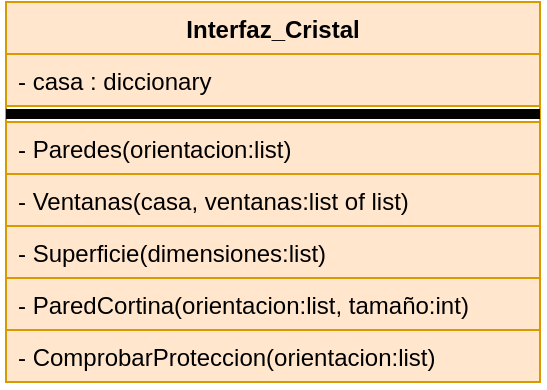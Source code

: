 <mxfile version="17.1.3" type="device"><diagram id="C5RBs43oDa-KdzZeNtuy" name="Page-1"><mxGraphModel dx="1038" dy="551" grid="1" gridSize="10" guides="1" tooltips="1" connect="1" arrows="1" fold="1" page="1" pageScale="1" pageWidth="827" pageHeight="1169" math="0" shadow="0"><root><mxCell id="WIyWlLk6GJQsqaUBKTNV-0"/><mxCell id="WIyWlLk6GJQsqaUBKTNV-1" parent="WIyWlLk6GJQsqaUBKTNV-0"/><mxCell id="WvZEGt0q61B4KaGKmZQA-0" value="Interfaz_Cristal" style="swimlane;fontStyle=1;align=center;verticalAlign=top;childLayout=stackLayout;horizontal=1;startSize=26;horizontalStack=0;resizeParent=1;resizeParentMax=0;resizeLast=0;collapsible=1;marginBottom=0;fillColor=#ffe6cc;strokeColor=#d79b00;" parent="WIyWlLk6GJQsqaUBKTNV-1" vertex="1"><mxGeometry x="280" y="100" width="267" height="190" as="geometry"/></mxCell><mxCell id="WvZEGt0q61B4KaGKmZQA-1" value="- casa : diccionary" style="text;strokeColor=#d79b00;fillColor=#ffe6cc;align=left;verticalAlign=top;spacingLeft=4;spacingRight=4;overflow=hidden;rotatable=0;points=[[0,0.5],[1,0.5]];portConstraint=eastwest;" parent="WvZEGt0q61B4KaGKmZQA-0" vertex="1"><mxGeometry y="26" width="267" height="26" as="geometry"/></mxCell><mxCell id="WvZEGt0q61B4KaGKmZQA-2" value="" style="line;strokeWidth=5;fillColor=#ffe6cc;align=left;verticalAlign=middle;spacingTop=-1;spacingLeft=3;spacingRight=3;rotatable=0;labelPosition=right;points=[];portConstraint=eastwest;strokeColor=#030201;" parent="WvZEGt0q61B4KaGKmZQA-0" vertex="1"><mxGeometry y="52" width="267" height="8" as="geometry"/></mxCell><mxCell id="WvZEGt0q61B4KaGKmZQA-3" value="- Paredes(orientacion:list)" style="text;strokeColor=#d79b00;fillColor=#ffe6cc;align=left;verticalAlign=top;spacingLeft=4;spacingRight=4;overflow=hidden;rotatable=0;points=[[0,0.5],[1,0.5]];portConstraint=eastwest;" parent="WvZEGt0q61B4KaGKmZQA-0" vertex="1"><mxGeometry y="60" width="267" height="26" as="geometry"/></mxCell><mxCell id="WvZEGt0q61B4KaGKmZQA-4" value="- Ventanas(casa, ventanas:list of list)" style="text;strokeColor=#d79b00;fillColor=#ffe6cc;align=left;verticalAlign=top;spacingLeft=4;spacingRight=4;overflow=hidden;rotatable=0;points=[[0,0.5],[1,0.5]];portConstraint=eastwest;" parent="WvZEGt0q61B4KaGKmZQA-0" vertex="1"><mxGeometry y="86" width="267" height="26" as="geometry"/></mxCell><mxCell id="WvZEGt0q61B4KaGKmZQA-5" value="- Superficie(dimensiones:list)" style="text;strokeColor=#d79b00;fillColor=#ffe6cc;align=left;verticalAlign=top;spacingLeft=4;spacingRight=4;overflow=hidden;rotatable=0;points=[[0,0.5],[1,0.5]];portConstraint=eastwest;" parent="WvZEGt0q61B4KaGKmZQA-0" vertex="1"><mxGeometry y="112" width="267" height="26" as="geometry"/></mxCell><mxCell id="WvZEGt0q61B4KaGKmZQA-6" value="- ParedCortina(orientacion:list, tamaño:int)" style="text;strokeColor=#d79b00;fillColor=#ffe6cc;align=left;verticalAlign=top;spacingLeft=4;spacingRight=4;overflow=hidden;rotatable=0;points=[[0,0.5],[1,0.5]];portConstraint=eastwest;" parent="WvZEGt0q61B4KaGKmZQA-0" vertex="1"><mxGeometry y="138" width="267" height="26" as="geometry"/></mxCell><mxCell id="WvZEGt0q61B4KaGKmZQA-7" value="- ComprobarProteccion(orientacion:list)" style="text;strokeColor=#d79b00;fillColor=#ffe6cc;align=left;verticalAlign=top;spacingLeft=4;spacingRight=4;overflow=hidden;rotatable=0;points=[[0,0.5],[1,0.5]];portConstraint=eastwest;" parent="WvZEGt0q61B4KaGKmZQA-0" vertex="1"><mxGeometry y="164" width="267" height="26" as="geometry"/></mxCell></root></mxGraphModel></diagram></mxfile>